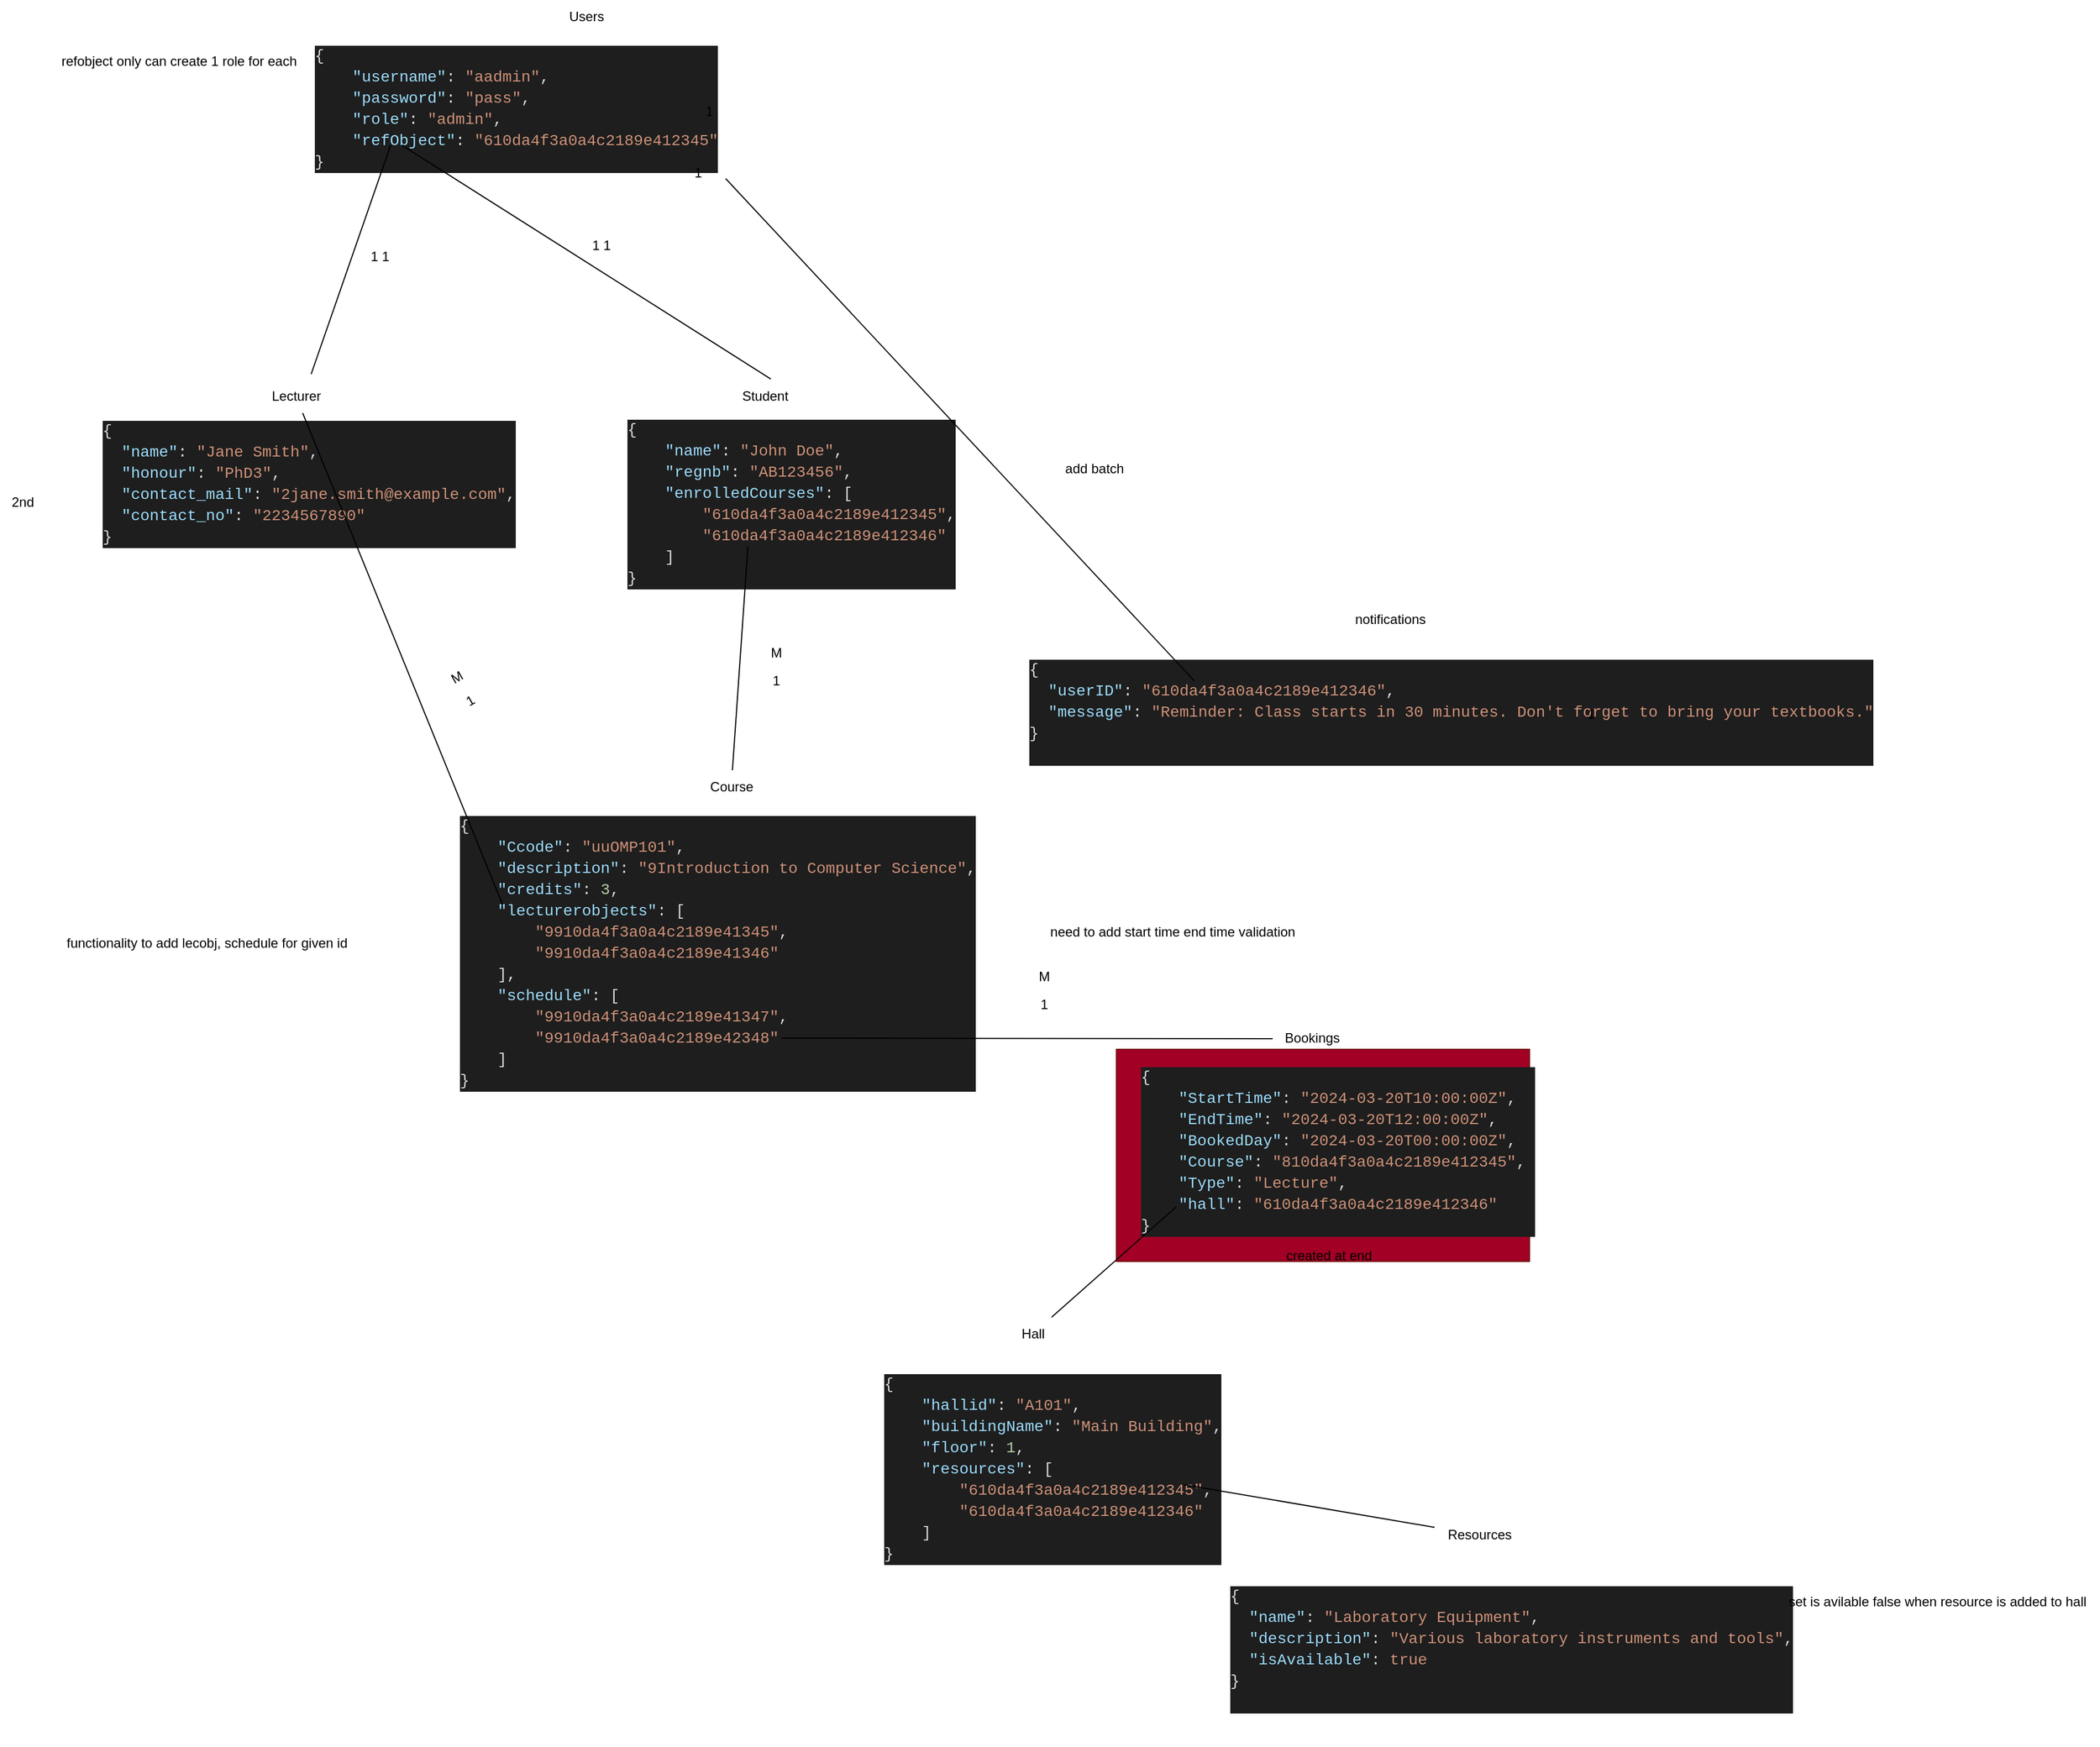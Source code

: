 <mxfile>
    <diagram id="QRX_XwvU44ALQT-0RQsE" name="Page-1">
        <mxGraphModel dx="1786" dy="963" grid="1" gridSize="10" guides="1" tooltips="1" connect="1" arrows="1" fold="1" page="0" pageScale="1" pageWidth="850" pageHeight="1100" math="0" shadow="0">
            <root>
                <mxCell id="0"/>
                <mxCell id="1" parent="0"/>
                <mxCell id="67" value="" style="rounded=0;whiteSpace=wrap;html=1;fillColor=#a20025;fontColor=#ffffff;strokeColor=#6F0000;" parent="1" vertex="1">
                    <mxGeometry x="230" y="790" width="370" height="190" as="geometry"/>
                </mxCell>
                <mxCell id="4" value="" style="group" parent="1" vertex="1" connectable="0">
                    <mxGeometry x="-680" y="190" width="370" height="170" as="geometry"/>
                </mxCell>
                <mxCell id="2" value="&lt;div style=&quot;color: rgb(212, 212, 212); background-color: rgb(30, 30, 30); font-family: Consolas, &amp;quot;Courier New&amp;quot;, monospace; font-weight: normal; font-size: 14px; line-height: 19px;&quot;&gt;&lt;div&gt;&lt;span style=&quot;color: #dcdcdc;&quot;&gt;{&lt;/span&gt;&lt;/div&gt;&lt;div&gt;&lt;span style=&quot;color: #d4d4d4;&quot;&gt;&amp;nbsp;&amp;nbsp;&lt;/span&gt;&lt;span style=&quot;color: #9cdcfe;&quot;&gt;&quot;name&quot;&lt;/span&gt;&lt;span style=&quot;color: #dcdcdc;&quot;&gt;:&lt;/span&gt;&lt;span style=&quot;color: #d4d4d4;&quot;&gt;&amp;nbsp;&lt;/span&gt;&lt;span style=&quot;color: #ce9178;&quot;&gt;&quot;Jane&amp;nbsp;Smith&quot;&lt;/span&gt;&lt;span style=&quot;color: #dcdcdc;&quot;&gt;,&lt;/span&gt;&lt;/div&gt;&lt;div&gt;&lt;span style=&quot;color: #d4d4d4;&quot;&gt;&amp;nbsp;&amp;nbsp;&lt;/span&gt;&lt;span style=&quot;color: #9cdcfe;&quot;&gt;&quot;honour&quot;&lt;/span&gt;&lt;span style=&quot;color: #dcdcdc;&quot;&gt;:&lt;/span&gt;&lt;span style=&quot;color: #d4d4d4;&quot;&gt;&amp;nbsp;&lt;/span&gt;&lt;span style=&quot;color: #ce9178;&quot;&gt;&quot;PhD3&quot;&lt;/span&gt;&lt;span style=&quot;color: #dcdcdc;&quot;&gt;,&lt;/span&gt;&lt;/div&gt;&lt;div&gt;&lt;span style=&quot;color: #d4d4d4;&quot;&gt;&amp;nbsp;&amp;nbsp;&lt;/span&gt;&lt;span style=&quot;color: #9cdcfe;&quot;&gt;&quot;contact_mail&quot;&lt;/span&gt;&lt;span style=&quot;color: #dcdcdc;&quot;&gt;:&lt;/span&gt;&lt;span style=&quot;color: #d4d4d4;&quot;&gt;&amp;nbsp;&lt;/span&gt;&lt;span style=&quot;color: #ce9178;&quot;&gt;&quot;2jane.smith@example.com&quot;&lt;/span&gt;&lt;span style=&quot;color: #dcdcdc;&quot;&gt;,&lt;/span&gt;&lt;/div&gt;&lt;div&gt;&lt;span style=&quot;color: #d4d4d4;&quot;&gt;&amp;nbsp;&amp;nbsp;&lt;/span&gt;&lt;span style=&quot;color: #9cdcfe;&quot;&gt;&quot;contact_no&quot;&lt;/span&gt;&lt;span style=&quot;color: #dcdcdc;&quot;&gt;:&lt;/span&gt;&lt;span style=&quot;color: #d4d4d4;&quot;&gt;&amp;nbsp;&lt;/span&gt;&lt;span style=&quot;color: #ce9178;&quot;&gt;&quot;2234567890&quot;&lt;/span&gt;&lt;/div&gt;&lt;div&gt;&lt;span style=&quot;color: #dcdcdc;&quot;&gt;}&lt;/span&gt;&lt;/div&gt;&lt;/div&gt;" style="text;whiteSpace=wrap;html=1;" parent="4" vertex="1">
                    <mxGeometry y="30" width="370" height="140" as="geometry"/>
                </mxCell>
                <mxCell id="3" value="Lecturer" style="text;html=1;align=center;verticalAlign=middle;resizable=0;points=[];autosize=1;strokeColor=none;fillColor=none;" parent="4" vertex="1">
                    <mxGeometry x="140" width="70" height="30" as="geometry"/>
                </mxCell>
                <mxCell id="5" value="" style="group" parent="1" vertex="1" connectable="0">
                    <mxGeometry x="-260" y="190" width="380" height="170" as="geometry"/>
                </mxCell>
                <mxCell id="6" value="&#10;&lt;div style=&quot;color: rgb(212, 212, 212); background-color: rgb(30, 30, 30); font-family: Consolas, &amp;quot;Courier New&amp;quot;, monospace; font-weight: normal; font-size: 14px; line-height: 19px;&quot;&gt;&lt;div&gt;&lt;span style=&quot;color: #dcdcdc;&quot;&gt;{&lt;/span&gt;&lt;/div&gt;&lt;div&gt;&lt;span style=&quot;color: #d4d4d4;&quot;&gt;&amp;nbsp;&amp;nbsp;&amp;nbsp;&amp;nbsp;&lt;/span&gt;&lt;span style=&quot;color: #9cdcfe;&quot;&gt;&quot;name&quot;&lt;/span&gt;&lt;span style=&quot;color: #dcdcdc;&quot;&gt;:&lt;/span&gt;&lt;span style=&quot;color: #d4d4d4;&quot;&gt;&amp;nbsp;&lt;/span&gt;&lt;span style=&quot;color: #ce9178;&quot;&gt;&quot;John&amp;nbsp;Doe&quot;&lt;/span&gt;&lt;span style=&quot;color: #dcdcdc;&quot;&gt;,&lt;/span&gt;&lt;/div&gt;&lt;div&gt;&lt;span style=&quot;color: #d4d4d4;&quot;&gt;&amp;nbsp;&amp;nbsp;&amp;nbsp;&amp;nbsp;&lt;/span&gt;&lt;span style=&quot;color: #9cdcfe;&quot;&gt;&quot;regnb&quot;&lt;/span&gt;&lt;span style=&quot;color: #dcdcdc;&quot;&gt;:&lt;/span&gt;&lt;span style=&quot;color: #d4d4d4;&quot;&gt;&amp;nbsp;&lt;/span&gt;&lt;span style=&quot;color: #ce9178;&quot;&gt;&quot;AB123456&quot;&lt;/span&gt;&lt;span style=&quot;color: #dcdcdc;&quot;&gt;,&lt;/span&gt;&lt;/div&gt;&lt;div&gt;&lt;span style=&quot;color: #d4d4d4;&quot;&gt;&amp;nbsp;&amp;nbsp;&amp;nbsp;&amp;nbsp;&lt;/span&gt;&lt;span style=&quot;color: #9cdcfe;&quot;&gt;&quot;enrolledCourses&quot;&lt;/span&gt;&lt;span style=&quot;color: #dcdcdc;&quot;&gt;:&lt;/span&gt;&lt;span style=&quot;color: #d4d4d4;&quot;&gt;&amp;nbsp;&lt;/span&gt;&lt;span style=&quot;color: #dcdcdc;&quot;&gt;[&lt;/span&gt;&lt;/div&gt;&lt;div&gt;&lt;span style=&quot;color: #d4d4d4;&quot;&gt;&amp;nbsp;&amp;nbsp;&amp;nbsp;&amp;nbsp;&amp;nbsp;&amp;nbsp;&amp;nbsp;&amp;nbsp;&lt;/span&gt;&lt;span style=&quot;color: #ce9178;&quot;&gt;&quot;610da4f3a0a4c2189e412345&quot;&lt;/span&gt;&lt;span style=&quot;color: #dcdcdc;&quot;&gt;,&lt;/span&gt;&lt;/div&gt;&lt;div&gt;&lt;span style=&quot;color: #d4d4d4;&quot;&gt;&amp;nbsp;&amp;nbsp;&amp;nbsp;&amp;nbsp;&amp;nbsp;&amp;nbsp;&amp;nbsp;&amp;nbsp;&lt;/span&gt;&lt;span style=&quot;color: #ce9178;&quot;&gt;&quot;610da4f3a0a4c2189e412346&quot;&lt;/span&gt;&lt;/div&gt;&lt;div&gt;&lt;span style=&quot;color: #d4d4d4;&quot;&gt;&amp;nbsp;&amp;nbsp;&amp;nbsp;&amp;nbsp;&lt;/span&gt;&lt;span style=&quot;color: #dcdcdc;&quot;&gt;]&lt;/span&gt;&lt;/div&gt;&lt;div&gt;&lt;span style=&quot;color: #dcdcdc;&quot;&gt;}&lt;/span&gt;&lt;/div&gt;&lt;/div&gt;&#10;&#10;" style="text;whiteSpace=wrap;html=1;" parent="5" vertex="1">
                    <mxGeometry x="50" y="15" width="370" height="140" as="geometry"/>
                </mxCell>
                <mxCell id="7" value="Student" style="text;html=1;align=center;verticalAlign=middle;resizable=0;points=[];autosize=1;strokeColor=none;fillColor=none;" parent="5" vertex="1">
                    <mxGeometry x="145" width="60" height="30" as="geometry"/>
                </mxCell>
                <mxCell id="8" value="" style="group" parent="1" vertex="1" connectable="0">
                    <mxGeometry x="230" y="765" width="390" height="225" as="geometry"/>
                </mxCell>
                <mxCell id="9" value="&#10;&lt;div style=&quot;color: rgb(212, 212, 212); background-color: rgb(30, 30, 30); font-family: Consolas, &amp;quot;Courier New&amp;quot;, monospace; font-weight: normal; font-size: 14px; line-height: 19px;&quot;&gt;&lt;div&gt;&lt;span style=&quot;color: #dcdcdc;&quot;&gt;{&lt;/span&gt;&lt;/div&gt;&lt;div&gt;&lt;span style=&quot;color: #d4d4d4;&quot;&gt;&amp;nbsp;&amp;nbsp;&amp;nbsp;&amp;nbsp;&lt;/span&gt;&lt;span style=&quot;color: #9cdcfe;&quot;&gt;&quot;StartTime&quot;&lt;/span&gt;&lt;span style=&quot;color: #dcdcdc;&quot;&gt;:&lt;/span&gt;&lt;span style=&quot;color: #d4d4d4;&quot;&gt;&amp;nbsp;&lt;/span&gt;&lt;span style=&quot;color: #ce9178;&quot;&gt;&quot;2024-03-20T10:00:00Z&quot;&lt;/span&gt;&lt;span style=&quot;color: #dcdcdc;&quot;&gt;,&lt;/span&gt;&lt;/div&gt;&lt;div&gt;&lt;span style=&quot;color: #d4d4d4;&quot;&gt;&amp;nbsp;&amp;nbsp;&amp;nbsp;&amp;nbsp;&lt;/span&gt;&lt;span style=&quot;color: #9cdcfe;&quot;&gt;&quot;EndTime&quot;&lt;/span&gt;&lt;span style=&quot;color: #dcdcdc;&quot;&gt;:&lt;/span&gt;&lt;span style=&quot;color: #d4d4d4;&quot;&gt;&amp;nbsp;&lt;/span&gt;&lt;span style=&quot;color: #ce9178;&quot;&gt;&quot;2024-03-20T12:00:00Z&quot;&lt;/span&gt;&lt;span style=&quot;color: #dcdcdc;&quot;&gt;,&lt;/span&gt;&lt;/div&gt;&lt;div&gt;&lt;span style=&quot;color: #d4d4d4;&quot;&gt;&amp;nbsp;&amp;nbsp;&amp;nbsp;&amp;nbsp;&lt;/span&gt;&lt;span style=&quot;color: #9cdcfe;&quot;&gt;&quot;BookedDay&quot;&lt;/span&gt;&lt;span style=&quot;color: #dcdcdc;&quot;&gt;:&lt;/span&gt;&lt;span style=&quot;color: #d4d4d4;&quot;&gt;&amp;nbsp;&lt;/span&gt;&lt;span style=&quot;color: #ce9178;&quot;&gt;&quot;2024-03-20T00:00:00Z&quot;&lt;/span&gt;&lt;span style=&quot;color: #dcdcdc;&quot;&gt;,&lt;/span&gt;&lt;/div&gt;&lt;div&gt;&lt;span style=&quot;color: #d4d4d4;&quot;&gt;&amp;nbsp;&amp;nbsp;&amp;nbsp;&amp;nbsp;&lt;/span&gt;&lt;span style=&quot;color: #9cdcfe;&quot;&gt;&quot;Course&quot;&lt;/span&gt;&lt;span style=&quot;color: #dcdcdc;&quot;&gt;:&lt;/span&gt;&lt;span style=&quot;color: #d4d4d4;&quot;&gt;&amp;nbsp;&lt;/span&gt;&lt;span style=&quot;color: #ce9178;&quot;&gt;&quot;810da4f3a0a4c2189e412345&quot;&lt;/span&gt;&lt;span style=&quot;color: #dcdcdc;&quot;&gt;,&lt;/span&gt;&lt;span style=&quot;color: #d4d4d4;&quot;&gt;&amp;nbsp;&lt;/span&gt;&lt;/div&gt;&lt;div&gt;&lt;span style=&quot;color: #d4d4d4;&quot;&gt;&amp;nbsp;&amp;nbsp;&amp;nbsp;&amp;nbsp;&lt;/span&gt;&lt;span style=&quot;color: #9cdcfe;&quot;&gt;&quot;Type&quot;&lt;/span&gt;&lt;span style=&quot;color: #dcdcdc;&quot;&gt;:&lt;/span&gt;&lt;span style=&quot;color: #d4d4d4;&quot;&gt;&amp;nbsp;&lt;/span&gt;&lt;span style=&quot;color: #ce9178;&quot;&gt;&quot;Lecture&quot;&lt;/span&gt;&lt;span style=&quot;color: #dcdcdc;&quot;&gt;,&lt;/span&gt;&lt;/div&gt;&lt;div&gt;&lt;span style=&quot;color: #d4d4d4;&quot;&gt;&amp;nbsp;&amp;nbsp;&amp;nbsp;&amp;nbsp;&lt;/span&gt;&lt;span style=&quot;color: #9cdcfe;&quot;&gt;&quot;hall&quot;&lt;/span&gt;&lt;span style=&quot;color: #dcdcdc;&quot;&gt;:&lt;/span&gt;&lt;span style=&quot;color: #d4d4d4;&quot;&gt;&amp;nbsp;&lt;/span&gt;&lt;span style=&quot;color: #ce9178;&quot;&gt;&quot;610da4f3a0a4c2189e412346&quot;&lt;/span&gt;&lt;span style=&quot;color: #d4d4d4;&quot;&gt;&amp;nbsp;&lt;/span&gt;&lt;/div&gt;&lt;div&gt;&lt;span style=&quot;color: #dcdcdc;&quot;&gt;}&lt;/span&gt;&lt;/div&gt;&lt;/div&gt;&#10;&#10;" style="text;whiteSpace=wrap;html=1;" parent="8" vertex="1">
                    <mxGeometry x="20" y="20" width="370" height="140" as="geometry"/>
                </mxCell>
                <mxCell id="10" value="Bookings" style="text;html=1;align=center;verticalAlign=middle;resizable=0;points=[];autosize=1;strokeColor=none;fillColor=none;" parent="8" vertex="1">
                    <mxGeometry x="140" width="70" height="30" as="geometry"/>
                </mxCell>
                <mxCell id="66" value="created at end" style="text;html=1;align=center;verticalAlign=middle;resizable=0;points=[];autosize=1;strokeColor=none;fillColor=none;" parent="8" vertex="1">
                    <mxGeometry x="140" y="195" width="100" height="30" as="geometry"/>
                </mxCell>
                <mxCell id="17" value="" style="group" parent="1" vertex="1" connectable="0">
                    <mxGeometry x="-380" y="540" width="390" height="170" as="geometry"/>
                </mxCell>
                <mxCell id="18" value="&#10;&lt;div style=&quot;color: rgb(212, 212, 212); background-color: rgb(30, 30, 30); font-family: Consolas, &amp;quot;Courier New&amp;quot;, monospace; font-weight: normal; font-size: 14px; line-height: 19px;&quot;&gt;&lt;div&gt;&lt;span style=&quot;color: #dcdcdc;&quot;&gt;{&lt;/span&gt;&lt;/div&gt;&lt;div&gt;&lt;span style=&quot;color: #d4d4d4;&quot;&gt;&amp;nbsp;&amp;nbsp;&amp;nbsp;&amp;nbsp;&lt;/span&gt;&lt;span style=&quot;color: #9cdcfe;&quot;&gt;&quot;Ccode&quot;&lt;/span&gt;&lt;span style=&quot;color: #dcdcdc;&quot;&gt;:&lt;/span&gt;&lt;span style=&quot;color: #d4d4d4;&quot;&gt;&amp;nbsp;&lt;/span&gt;&lt;span style=&quot;color: #ce9178;&quot;&gt;&quot;uuOMP101&quot;&lt;/span&gt;&lt;span style=&quot;color: #dcdcdc;&quot;&gt;,&lt;/span&gt;&lt;/div&gt;&lt;div&gt;&lt;span style=&quot;color: #d4d4d4;&quot;&gt;&amp;nbsp;&amp;nbsp;&amp;nbsp;&amp;nbsp;&lt;/span&gt;&lt;span style=&quot;color: #9cdcfe;&quot;&gt;&quot;description&quot;&lt;/span&gt;&lt;span style=&quot;color: #dcdcdc;&quot;&gt;:&lt;/span&gt;&lt;span style=&quot;color: #d4d4d4;&quot;&gt;&amp;nbsp;&lt;/span&gt;&lt;span style=&quot;color: #ce9178;&quot;&gt;&quot;9Introduction&amp;nbsp;to&amp;nbsp;Computer&amp;nbsp;Science&quot;&lt;/span&gt;&lt;span style=&quot;color: #dcdcdc;&quot;&gt;,&lt;/span&gt;&lt;/div&gt;&lt;div&gt;&lt;span style=&quot;color: #d4d4d4;&quot;&gt;&amp;nbsp;&amp;nbsp;&amp;nbsp;&amp;nbsp;&lt;/span&gt;&lt;span style=&quot;color: #9cdcfe;&quot;&gt;&quot;credits&quot;&lt;/span&gt;&lt;span style=&quot;color: #dcdcdc;&quot;&gt;:&lt;/span&gt;&lt;span style=&quot;color: #d4d4d4;&quot;&gt;&amp;nbsp;&lt;/span&gt;&lt;span style=&quot;color: #b5cea8;&quot;&gt;3&lt;/span&gt;&lt;span style=&quot;color: #dcdcdc;&quot;&gt;,&lt;/span&gt;&lt;/div&gt;&lt;div&gt;&lt;span style=&quot;color: #d4d4d4;&quot;&gt;&amp;nbsp;&amp;nbsp;&amp;nbsp;&amp;nbsp;&lt;/span&gt;&lt;span style=&quot;color: #9cdcfe;&quot;&gt;&quot;lecturerobjects&quot;&lt;/span&gt;&lt;span style=&quot;color: #dcdcdc;&quot;&gt;:&lt;/span&gt;&lt;span style=&quot;color: #d4d4d4;&quot;&gt;&amp;nbsp;&lt;/span&gt;&lt;span style=&quot;color: #dcdcdc;&quot;&gt;[&lt;/span&gt;&lt;/div&gt;&lt;div&gt;&lt;span style=&quot;color: #d4d4d4;&quot;&gt;&amp;nbsp;&amp;nbsp;&amp;nbsp;&amp;nbsp;&amp;nbsp;&amp;nbsp;&amp;nbsp;&amp;nbsp;&lt;/span&gt;&lt;span style=&quot;color: #ce9178;&quot;&gt;&quot;9910da4f3a0a4c2189e41345&quot;&lt;/span&gt;&lt;span style=&quot;color: #dcdcdc;&quot;&gt;,&lt;/span&gt;&lt;/div&gt;&lt;div&gt;&lt;span style=&quot;color: #d4d4d4;&quot;&gt;&amp;nbsp;&amp;nbsp;&amp;nbsp;&amp;nbsp;&amp;nbsp;&amp;nbsp;&amp;nbsp;&amp;nbsp;&lt;/span&gt;&lt;span style=&quot;color: #ce9178;&quot;&gt;&quot;9910da4f3a0a4c2189e41346&quot;&lt;/span&gt;&lt;/div&gt;&lt;div&gt;&lt;span style=&quot;color: #d4d4d4;&quot;&gt;&amp;nbsp;&amp;nbsp;&amp;nbsp;&amp;nbsp;&lt;/span&gt;&lt;span style=&quot;color: #dcdcdc;&quot;&gt;],&lt;/span&gt;&lt;/div&gt;&lt;div&gt;&lt;span style=&quot;color: #d4d4d4;&quot;&gt;&amp;nbsp;&amp;nbsp;&amp;nbsp;&amp;nbsp;&lt;/span&gt;&lt;span style=&quot;color: #9cdcfe;&quot;&gt;&quot;schedule&quot;&lt;/span&gt;&lt;span style=&quot;color: #dcdcdc;&quot;&gt;:&lt;/span&gt;&lt;span style=&quot;color: #d4d4d4;&quot;&gt;&amp;nbsp;&lt;/span&gt;&lt;span style=&quot;color: #dcdcdc;&quot;&gt;[&lt;/span&gt;&lt;/div&gt;&lt;div&gt;&lt;span style=&quot;color: #d4d4d4;&quot;&gt;&amp;nbsp;&amp;nbsp;&amp;nbsp;&amp;nbsp;&amp;nbsp;&amp;nbsp;&amp;nbsp;&amp;nbsp;&lt;/span&gt;&lt;span style=&quot;color: #ce9178;&quot;&gt;&quot;9910da4f3a0a4c2189e41347&quot;&lt;/span&gt;&lt;span style=&quot;color: #dcdcdc;&quot;&gt;,&lt;/span&gt;&lt;/div&gt;&lt;div&gt;&lt;span style=&quot;color: #d4d4d4;&quot;&gt;&amp;nbsp;&amp;nbsp;&amp;nbsp;&amp;nbsp;&amp;nbsp;&amp;nbsp;&amp;nbsp;&amp;nbsp;&lt;/span&gt;&lt;span style=&quot;color: #ce9178;&quot;&gt;&quot;9910da4f3a0a4c2189e42348&quot;&lt;/span&gt;&lt;/div&gt;&lt;div&gt;&lt;span style=&quot;color: #d4d4d4;&quot;&gt;&amp;nbsp;&amp;nbsp;&amp;nbsp;&amp;nbsp;&lt;/span&gt;&lt;span style=&quot;color: #dcdcdc;&quot;&gt;]&lt;/span&gt;&lt;/div&gt;&lt;div&gt;&lt;span style=&quot;color: #dcdcdc;&quot;&gt;}&lt;/span&gt;&lt;/div&gt;&lt;/div&gt;&#10;&#10;" style="text;whiteSpace=wrap;html=1;" parent="17" vertex="1">
                    <mxGeometry x="20" y="20" width="370" height="140" as="geometry"/>
                </mxCell>
                <mxCell id="19" value="Course" style="text;html=1;align=center;verticalAlign=middle;resizable=0;points=[];autosize=1;strokeColor=none;fillColor=none;" parent="17" vertex="1">
                    <mxGeometry x="235" width="60" height="30" as="geometry"/>
                </mxCell>
                <mxCell id="22" value="" style="group" parent="1" vertex="1" connectable="0">
                    <mxGeometry x="-510" y="-150" width="390" height="170" as="geometry"/>
                </mxCell>
                <mxCell id="23" value="&#10;&lt;div style=&quot;color: rgb(212, 212, 212); background-color: rgb(30, 30, 30); font-family: Consolas, &amp;quot;Courier New&amp;quot;, monospace; font-weight: normal; font-size: 14px; line-height: 19px;&quot;&gt;&lt;div&gt;&lt;span style=&quot;color: #dcdcdc;&quot;&gt;{&lt;/span&gt;&lt;/div&gt;&lt;div&gt;&lt;span style=&quot;color: #d4d4d4;&quot;&gt;&amp;nbsp;&amp;nbsp;&amp;nbsp;&amp;nbsp;&lt;/span&gt;&lt;span style=&quot;color: #9cdcfe;&quot;&gt;&quot;username&quot;&lt;/span&gt;&lt;span style=&quot;color: #dcdcdc;&quot;&gt;:&lt;/span&gt;&lt;span style=&quot;color: #d4d4d4;&quot;&gt;&amp;nbsp;&lt;/span&gt;&lt;span style=&quot;color: #ce9178;&quot;&gt;&quot;aadmin&quot;&lt;/span&gt;&lt;span style=&quot;color: #dcdcdc;&quot;&gt;,&lt;/span&gt;&lt;/div&gt;&lt;div&gt;&lt;span style=&quot;color: #d4d4d4;&quot;&gt;&amp;nbsp;&amp;nbsp;&amp;nbsp;&amp;nbsp;&lt;/span&gt;&lt;span style=&quot;color: #9cdcfe;&quot;&gt;&quot;password&quot;&lt;/span&gt;&lt;span style=&quot;color: #dcdcdc;&quot;&gt;:&lt;/span&gt;&lt;span style=&quot;color: #d4d4d4;&quot;&gt;&amp;nbsp;&lt;/span&gt;&lt;span style=&quot;color: #ce9178;&quot;&gt;&quot;pass&quot;&lt;/span&gt;&lt;span style=&quot;color: #dcdcdc;&quot;&gt;,&lt;/span&gt;&lt;/div&gt;&lt;div&gt;&lt;span style=&quot;color: #d4d4d4;&quot;&gt;&amp;nbsp;&amp;nbsp;&amp;nbsp;&amp;nbsp;&lt;/span&gt;&lt;span style=&quot;color: #9cdcfe;&quot;&gt;&quot;role&quot;&lt;/span&gt;&lt;span style=&quot;color: #dcdcdc;&quot;&gt;:&lt;/span&gt;&lt;span style=&quot;color: #d4d4d4;&quot;&gt;&amp;nbsp;&lt;/span&gt;&lt;span style=&quot;color: #ce9178;&quot;&gt;&quot;admin&quot;&lt;/span&gt;&lt;span style=&quot;color: #dcdcdc;&quot;&gt;,&lt;/span&gt;&lt;/div&gt;&lt;div&gt;&lt;span style=&quot;color: #d4d4d4;&quot;&gt;&amp;nbsp;&amp;nbsp;&amp;nbsp;&amp;nbsp;&lt;/span&gt;&lt;span style=&quot;color: #9cdcfe;&quot;&gt;&quot;refObject&quot;&lt;/span&gt;&lt;span style=&quot;color: #dcdcdc;&quot;&gt;:&lt;/span&gt;&lt;span style=&quot;color: #d4d4d4;&quot;&gt;&amp;nbsp;&lt;/span&gt;&lt;span style=&quot;color: #ce9178;&quot;&gt;&quot;610da4f3a0a4c2189e412345&quot;&lt;/span&gt;&lt;/div&gt;&lt;div&gt;&lt;span style=&quot;color: #dcdcdc;&quot;&gt;}&lt;/span&gt;&lt;/div&gt;&lt;/div&gt;&#10;&#10;" style="text;whiteSpace=wrap;html=1;" parent="22" vertex="1">
                    <mxGeometry x="20" y="20" width="370" height="140" as="geometry"/>
                </mxCell>
                <mxCell id="24" value="Users" style="text;html=1;align=center;verticalAlign=middle;resizable=0;points=[];autosize=1;strokeColor=none;fillColor=none;" parent="22" vertex="1">
                    <mxGeometry x="240" width="50" height="30" as="geometry"/>
                </mxCell>
                <mxCell id="25" value="1" style="text;html=1;align=center;verticalAlign=middle;resizable=0;points=[];autosize=1;strokeColor=none;fillColor=none;" parent="22" vertex="1">
                    <mxGeometry x="360" y="85" width="30" height="30" as="geometry"/>
                </mxCell>
                <mxCell id="26" value="1" style="text;html=1;align=center;verticalAlign=middle;resizable=0;points=[];autosize=1;strokeColor=none;fillColor=none;" parent="22" vertex="1">
                    <mxGeometry x="350" y="140" width="30" height="30" as="geometry"/>
                </mxCell>
                <mxCell id="27" value="" style="group" parent="1" vertex="1" connectable="0">
                    <mxGeometry x="280" y="390" width="390" height="170" as="geometry"/>
                </mxCell>
                <mxCell id="28" value="&#10;&lt;div style=&quot;color: rgb(212, 212, 212); background-color: rgb(30, 30, 30); font-family: Consolas, &amp;quot;Courier New&amp;quot;, monospace; font-weight: normal; font-size: 14px; line-height: 19px;&quot;&gt;&lt;div&gt;&lt;span style=&quot;color: #dcdcdc;&quot;&gt;{&lt;/span&gt;&lt;/div&gt;&lt;div&gt;&lt;span style=&quot;color: #d4d4d4;&quot;&gt;&amp;nbsp;&amp;nbsp;&lt;/span&gt;&lt;span style=&quot;color: #9cdcfe;&quot;&gt;&quot;userID&quot;&lt;/span&gt;&lt;span style=&quot;color: #dcdcdc;&quot;&gt;:&lt;/span&gt;&lt;span style=&quot;color: #d4d4d4;&quot;&gt;&amp;nbsp;&lt;/span&gt;&lt;span style=&quot;color: #ce9178;&quot;&gt;&quot;610da4f3a0a4c2189e412346&quot;&lt;/span&gt;&lt;span style=&quot;color: #dcdcdc;&quot;&gt;,&lt;/span&gt;&lt;span style=&quot;color: #d4d4d4;&quot;&gt;&amp;nbsp;&lt;/span&gt;&lt;/div&gt;&lt;div&gt;&lt;span style=&quot;color: #d4d4d4;&quot;&gt;&amp;nbsp;&amp;nbsp;&lt;/span&gt;&lt;span style=&quot;color: #9cdcfe;&quot;&gt;&quot;message&quot;&lt;/span&gt;&lt;span style=&quot;color: #dcdcdc;&quot;&gt;:&lt;/span&gt;&lt;span style=&quot;color: #d4d4d4;&quot;&gt;&amp;nbsp;&lt;/span&gt;&lt;span style=&quot;color: #ce9178;&quot;&gt;&quot;Reminder:&amp;nbsp;Class&amp;nbsp;starts&amp;nbsp;in&amp;nbsp;30&amp;nbsp;minutes.&amp;nbsp;Don't&amp;nbsp;forget&amp;nbsp;to&amp;nbsp;bring&amp;nbsp;your&amp;nbsp;textbooks.&quot;&lt;/span&gt;&lt;/div&gt;&lt;div&gt;&lt;span style=&quot;color: #dcdcdc;&quot;&gt;}&lt;/span&gt;&lt;/div&gt;&lt;br&gt;&lt;/div&gt;&#10;&#10;" style="text;whiteSpace=wrap;html=1;" parent="27" vertex="1">
                    <mxGeometry x="-130" y="30" width="370" height="140" as="geometry"/>
                </mxCell>
                <mxCell id="29" value="notifications" style="text;html=1;align=center;verticalAlign=middle;resizable=0;points=[];autosize=1;strokeColor=none;fillColor=none;" parent="27" vertex="1">
                    <mxGeometry x="150" width="90" height="30" as="geometry"/>
                </mxCell>
                <mxCell id="30" value="1" style="text;html=1;align=center;verticalAlign=middle;resizable=0;points=[];autosize=1;strokeColor=none;fillColor=none;" parent="27" vertex="1">
                    <mxGeometry x="360" y="85" width="30" height="30" as="geometry"/>
                </mxCell>
                <mxCell id="32" value="" style="group" parent="1" vertex="1" connectable="0">
                    <mxGeometry x="-40" y="1030" width="390" height="170" as="geometry"/>
                </mxCell>
                <mxCell id="33" value="&#10;&lt;div style=&quot;color: rgb(212, 212, 212); background-color: rgb(30, 30, 30); font-family: Consolas, &amp;quot;Courier New&amp;quot;, monospace; font-weight: normal; font-size: 14px; line-height: 19px;&quot;&gt;&lt;div&gt;&lt;span style=&quot;color: #dcdcdc;&quot;&gt;{&lt;/span&gt;&lt;/div&gt;&lt;div&gt;&lt;span style=&quot;color: #d4d4d4;&quot;&gt;&amp;nbsp;&amp;nbsp;&amp;nbsp;&amp;nbsp;&lt;/span&gt;&lt;span style=&quot;color: #9cdcfe;&quot;&gt;&quot;hallid&quot;&lt;/span&gt;&lt;span style=&quot;color: #dcdcdc;&quot;&gt;:&lt;/span&gt;&lt;span style=&quot;color: #d4d4d4;&quot;&gt;&amp;nbsp;&lt;/span&gt;&lt;span style=&quot;color: #ce9178;&quot;&gt;&quot;A101&quot;&lt;/span&gt;&lt;span style=&quot;color: #dcdcdc;&quot;&gt;,&lt;/span&gt;&lt;/div&gt;&lt;div&gt;&lt;span style=&quot;color: #d4d4d4;&quot;&gt;&amp;nbsp;&amp;nbsp;&amp;nbsp;&amp;nbsp;&lt;/span&gt;&lt;span style=&quot;color: #9cdcfe;&quot;&gt;&quot;buildingName&quot;&lt;/span&gt;&lt;span style=&quot;color: #dcdcdc;&quot;&gt;:&lt;/span&gt;&lt;span style=&quot;color: #d4d4d4;&quot;&gt;&amp;nbsp;&lt;/span&gt;&lt;span style=&quot;color: #ce9178;&quot;&gt;&quot;Main&amp;nbsp;Building&quot;&lt;/span&gt;&lt;span style=&quot;color: #dcdcdc;&quot;&gt;,&lt;/span&gt;&lt;/div&gt;&lt;div&gt;&lt;span style=&quot;color: #d4d4d4;&quot;&gt;&amp;nbsp;&amp;nbsp;&amp;nbsp;&amp;nbsp;&lt;/span&gt;&lt;span style=&quot;color: #9cdcfe;&quot;&gt;&quot;floor&quot;&lt;/span&gt;&lt;span style=&quot;color: #dcdcdc;&quot;&gt;:&lt;/span&gt;&lt;span style=&quot;color: #d4d4d4;&quot;&gt;&amp;nbsp;&lt;/span&gt;&lt;span style=&quot;color: #b5cea8;&quot;&gt;1&lt;/span&gt;&lt;span style=&quot;color: #dcdcdc;&quot;&gt;,&lt;/span&gt;&lt;/div&gt;&lt;div&gt;&lt;span style=&quot;color: #d4d4d4;&quot;&gt;&amp;nbsp;&amp;nbsp;&amp;nbsp;&amp;nbsp;&lt;/span&gt;&lt;span style=&quot;color: #9cdcfe;&quot;&gt;&quot;resources&quot;&lt;/span&gt;&lt;span style=&quot;color: #dcdcdc;&quot;&gt;:&lt;/span&gt;&lt;span style=&quot;color: #d4d4d4;&quot;&gt;&amp;nbsp;&lt;/span&gt;&lt;span style=&quot;color: #dcdcdc;&quot;&gt;[&lt;/span&gt;&lt;/div&gt;&lt;div&gt;&lt;span style=&quot;color: #d4d4d4;&quot;&gt;&amp;nbsp;&amp;nbsp;&amp;nbsp;&amp;nbsp;&amp;nbsp;&amp;nbsp;&amp;nbsp;&amp;nbsp;&lt;/span&gt;&lt;span style=&quot;color: #ce9178;&quot;&gt;&quot;610da4f3a0a4c2189e412345&quot;&lt;/span&gt;&lt;span style=&quot;color: #dcdcdc;&quot;&gt;,&lt;/span&gt;&lt;/div&gt;&lt;div&gt;&lt;span style=&quot;color: #d4d4d4;&quot;&gt;&amp;nbsp;&amp;nbsp;&amp;nbsp;&amp;nbsp;&amp;nbsp;&amp;nbsp;&amp;nbsp;&amp;nbsp;&lt;/span&gt;&lt;span style=&quot;color: #ce9178;&quot;&gt;&quot;610da4f3a0a4c2189e412346&quot;&lt;/span&gt;&lt;/div&gt;&lt;div&gt;&lt;span style=&quot;color: #d4d4d4;&quot;&gt;&amp;nbsp;&amp;nbsp;&amp;nbsp;&amp;nbsp;&lt;/span&gt;&lt;span style=&quot;color: #dcdcdc;&quot;&gt;]&lt;/span&gt;&lt;/div&gt;&lt;div&gt;&lt;span style=&quot;color: #dcdcdc;&quot;&gt;}&lt;/span&gt;&lt;/div&gt;&lt;/div&gt;&#10;&#10;" style="text;whiteSpace=wrap;html=1;" parent="32" vertex="1">
                    <mxGeometry x="60" y="30" width="370" height="140" as="geometry"/>
                </mxCell>
                <mxCell id="34" value="Hall" style="text;html=1;align=center;verticalAlign=middle;resizable=0;points=[];autosize=1;strokeColor=none;fillColor=none;" parent="32" vertex="1">
                    <mxGeometry x="175" width="40" height="30" as="geometry"/>
                </mxCell>
                <mxCell id="37" value="" style="group" parent="1" vertex="1" connectable="0">
                    <mxGeometry x="360" y="1210" width="390" height="175" as="geometry"/>
                </mxCell>
                <mxCell id="38" value="&#10;&lt;div style=&quot;color: rgb(212, 212, 212); background-color: rgb(30, 30, 30); font-family: Consolas, &amp;quot;Courier New&amp;quot;, monospace; font-weight: normal; font-size: 14px; line-height: 19px;&quot;&gt;&lt;div&gt;&lt;span style=&quot;color: #dcdcdc;&quot;&gt;{&lt;/span&gt;&lt;/div&gt;&lt;div&gt;&lt;span style=&quot;color: #d4d4d4;&quot;&gt;&amp;nbsp;&amp;nbsp;&lt;/span&gt;&lt;span style=&quot;color: #9cdcfe;&quot;&gt;&quot;name&quot;&lt;/span&gt;&lt;span style=&quot;color: #dcdcdc;&quot;&gt;:&lt;/span&gt;&lt;span style=&quot;color: #d4d4d4;&quot;&gt;&amp;nbsp;&lt;/span&gt;&lt;span style=&quot;color: #ce9178;&quot;&gt;&quot;Laboratory&amp;nbsp;Equipment&quot;&lt;/span&gt;&lt;span style=&quot;color: #dcdcdc;&quot;&gt;,&lt;/span&gt;&lt;/div&gt;&lt;div&gt;&lt;span style=&quot;color: #d4d4d4;&quot;&gt;&amp;nbsp;&amp;nbsp;&lt;/span&gt;&lt;span style=&quot;color: #9cdcfe;&quot;&gt;&quot;description&quot;&lt;/span&gt;&lt;span style=&quot;color: #dcdcdc;&quot;&gt;:&lt;/span&gt;&lt;span style=&quot;color: #d4d4d4;&quot;&gt;&amp;nbsp;&lt;/span&gt;&lt;span style=&quot;color: #ce9178;&quot;&gt;&quot;Various&amp;nbsp;laboratory&amp;nbsp;instruments&amp;nbsp;and&amp;nbsp;tools&quot;&lt;/span&gt;&lt;span style=&quot;color: #dcdcdc;&quot;&gt;,&lt;/span&gt;&lt;/div&gt;&lt;div&gt;&lt;span style=&quot;color: #d4d4d4;&quot;&gt;&amp;nbsp;&amp;nbsp;&lt;/span&gt;&lt;span style=&quot;color: #9cdcfe;&quot;&gt;&quot;isAvailable&quot;&lt;/span&gt;&lt;span style=&quot;color: #dcdcdc;&quot;&gt;:&lt;/span&gt;&lt;span style=&quot;color: #d4d4d4;&quot;&gt;&amp;nbsp;&lt;/span&gt;&lt;span style=&quot;color: #ce9178;&quot;&gt;true&lt;/span&gt;&lt;/div&gt;&lt;div&gt;&lt;span style=&quot;color: #dcdcdc;&quot;&gt;}&lt;/span&gt;&lt;/div&gt;&lt;br&gt;&lt;/div&gt;&#10;&#10;" style="text;whiteSpace=wrap;html=1;" parent="37" vertex="1">
                    <mxGeometry x="-30" y="40" width="370" height="140" as="geometry"/>
                </mxCell>
                <mxCell id="39" value="Resources" style="text;html=1;align=center;verticalAlign=middle;resizable=0;points=[];autosize=1;strokeColor=none;fillColor=none;" parent="37" vertex="1">
                    <mxGeometry x="155" width="80" height="30" as="geometry"/>
                </mxCell>
                <mxCell id="42" value="" style="endArrow=none;html=1;entryX=0.189;entryY=0.786;entryDx=0;entryDy=0;entryPerimeter=0;exitX=0.696;exitY=-0.162;exitDx=0;exitDy=0;exitPerimeter=0;" parent="1" source="3" target="23" edge="1">
                    <mxGeometry width="50" height="50" relative="1" as="geometry">
                        <mxPoint x="-470" y="160" as="sourcePoint"/>
                        <mxPoint x="-420" y="110" as="targetPoint"/>
                    </mxGeometry>
                </mxCell>
                <mxCell id="43" value="" style="endArrow=none;html=1;entryX=0.216;entryY=0.786;entryDx=0;entryDy=0;entryPerimeter=0;exitX=0.591;exitY=-0.016;exitDx=0;exitDy=0;exitPerimeter=0;" parent="1" source="7" target="23" edge="1">
                    <mxGeometry width="50" height="50" relative="1" as="geometry">
                        <mxPoint x="-60" y="230" as="sourcePoint"/>
                        <mxPoint x="-410.07" y="-9.96" as="targetPoint"/>
                    </mxGeometry>
                </mxCell>
                <mxCell id="44" value="refobject only can create 1 role for each" style="text;html=1;align=center;verticalAlign=middle;resizable=0;points=[];autosize=1;strokeColor=none;fillColor=none;" parent="1" vertex="1">
                    <mxGeometry x="-725" y="-110" width="230" height="30" as="geometry"/>
                </mxCell>
                <mxCell id="45" value="" style="endArrow=none;html=1;entryX=0.297;entryY=0.964;entryDx=0;entryDy=0;entryPerimeter=0;" parent="1" source="19" target="6" edge="1">
                    <mxGeometry width="50" height="50" relative="1" as="geometry">
                        <mxPoint x="-130" y="530" as="sourcePoint"/>
                        <mxPoint x="-80" y="480" as="targetPoint"/>
                    </mxGeometry>
                </mxCell>
                <mxCell id="46" value="1 1" style="text;html=1;align=center;verticalAlign=middle;resizable=0;points=[];autosize=1;strokeColor=none;fillColor=none;" parent="1" vertex="1">
                    <mxGeometry x="-450" y="65" width="40" height="30" as="geometry"/>
                </mxCell>
                <mxCell id="47" value="1 1&amp;nbsp;" style="text;html=1;align=center;verticalAlign=middle;resizable=0;points=[];autosize=1;strokeColor=none;fillColor=none;" parent="1" vertex="1">
                    <mxGeometry x="-250" y="55" width="40" height="30" as="geometry"/>
                </mxCell>
                <mxCell id="51" value="" style="group" parent="1" vertex="1" connectable="0">
                    <mxGeometry x="-90" y="420" width="30" height="55" as="geometry"/>
                </mxCell>
                <mxCell id="49" value="M" style="text;html=1;align=center;verticalAlign=middle;resizable=0;points=[];autosize=1;strokeColor=none;fillColor=none;" parent="51" vertex="1">
                    <mxGeometry width="30" height="30" as="geometry"/>
                </mxCell>
                <mxCell id="50" value="1" style="text;html=1;align=center;verticalAlign=middle;resizable=0;points=[];autosize=1;strokeColor=none;fillColor=none;" parent="51" vertex="1">
                    <mxGeometry y="25" width="30" height="30" as="geometry"/>
                </mxCell>
                <mxCell id="52" value="" style="endArrow=none;html=1;exitX=0.108;exitY=0.714;exitDx=0;exitDy=0;exitPerimeter=0;" parent="1" source="18" target="3" edge="1">
                    <mxGeometry width="50" height="50" relative="1" as="geometry">
                        <mxPoint x="-250" y="540" as="sourcePoint"/>
                        <mxPoint x="-200" y="490" as="targetPoint"/>
                    </mxGeometry>
                </mxCell>
                <mxCell id="53" value="" style="group;rotation=-30;" parent="1" vertex="1" connectable="0">
                    <mxGeometry x="-370" y="440" width="30" height="55" as="geometry"/>
                </mxCell>
                <mxCell id="54" value="M" style="text;html=1;align=center;verticalAlign=middle;resizable=0;points=[];autosize=1;strokeColor=none;fillColor=none;rotation=-30;" parent="53" vertex="1">
                    <mxGeometry x="-6" y="2" width="30" height="30" as="geometry"/>
                </mxCell>
                <mxCell id="55" value="1" style="text;html=1;align=center;verticalAlign=middle;resizable=0;points=[];autosize=1;strokeColor=none;fillColor=none;rotation=-30;" parent="53" vertex="1">
                    <mxGeometry x="6" y="23" width="30" height="30" as="geometry"/>
                </mxCell>
                <mxCell id="56" value="" style="endArrow=none;html=1;exitX=0.784;exitY=1.571;exitDx=0;exitDy=0;exitPerimeter=0;entryX=-0.001;entryY=0.518;entryDx=0;entryDy=0;entryPerimeter=0;" parent="1" source="18" target="10" edge="1">
                    <mxGeometry width="50" height="50" relative="1" as="geometry">
                        <mxPoint x="80" y="830" as="sourcePoint"/>
                        <mxPoint x="130" y="780" as="targetPoint"/>
                    </mxGeometry>
                </mxCell>
                <mxCell id="57" value="" style="group;rotation=0;" parent="1" vertex="1" connectable="0">
                    <mxGeometry x="150" y="710" width="30" height="55" as="geometry"/>
                </mxCell>
                <mxCell id="58" value="M" style="text;html=1;align=center;verticalAlign=middle;resizable=0;points=[];autosize=1;strokeColor=none;fillColor=none;rotation=0;" parent="57" vertex="1">
                    <mxGeometry width="30" height="30" as="geometry"/>
                </mxCell>
                <mxCell id="59" value="1" style="text;html=1;align=center;verticalAlign=middle;resizable=0;points=[];autosize=1;strokeColor=none;fillColor=none;rotation=0;" parent="57" vertex="1">
                    <mxGeometry y="25" width="30" height="30" as="geometry"/>
                </mxCell>
                <mxCell id="60" value="" style="endArrow=none;html=1;exitX=0.73;exitY=0.857;exitDx=0;exitDy=0;exitPerimeter=0;" parent="1" source="33" target="39" edge="1">
                    <mxGeometry width="50" height="50" relative="1" as="geometry">
                        <mxPoint x="290" y="1040" as="sourcePoint"/>
                        <mxPoint x="340" y="990" as="targetPoint"/>
                    </mxGeometry>
                </mxCell>
                <mxCell id="61" value="" style="endArrow=none;html=1;entryX=0.091;entryY=1.043;entryDx=0;entryDy=0;entryPerimeter=0;" parent="1" source="34" target="9" edge="1">
                    <mxGeometry width="50" height="50" relative="1" as="geometry">
                        <mxPoint x="280" y="1050" as="sourcePoint"/>
                        <mxPoint x="585" y="1185.613" as="targetPoint"/>
                    </mxGeometry>
                </mxCell>
                <mxCell id="62" value="" style="endArrow=none;html=1;entryX=1;entryY=1;entryDx=0;entryDy=0;exitX=0.405;exitY=0.286;exitDx=0;exitDy=0;exitPerimeter=0;" parent="1" source="28" target="23" edge="1">
                    <mxGeometry width="50" height="50" relative="1" as="geometry">
                        <mxPoint x="-69.54" y="199.52" as="sourcePoint"/>
                        <mxPoint x="-400.08" y="-9.96" as="targetPoint"/>
                    </mxGeometry>
                </mxCell>
                <mxCell id="63" value="need to add start time end time validation" style="text;html=1;align=center;verticalAlign=middle;resizable=0;points=[];autosize=1;strokeColor=none;fillColor=none;" parent="1" vertex="1">
                    <mxGeometry x="160" y="670" width="240" height="30" as="geometry"/>
                </mxCell>
                <mxCell id="65" value="set is avilable false when resource is added to hall" style="text;html=1;align=center;verticalAlign=middle;resizable=0;points=[];autosize=1;strokeColor=none;fillColor=none;" parent="1" vertex="1">
                    <mxGeometry x="820" y="1270" width="290" height="30" as="geometry"/>
                </mxCell>
                <mxCell id="69" value="2nd" style="text;html=1;align=center;verticalAlign=middle;resizable=0;points=[];autosize=1;strokeColor=none;fillColor=none;" parent="1" vertex="1">
                    <mxGeometry x="-770" y="285" width="40" height="30" as="geometry"/>
                </mxCell>
                <mxCell id="70" value="functionality to add lecobj, schedule for given id" style="text;html=1;align=center;verticalAlign=middle;resizable=0;points=[];autosize=1;strokeColor=none;fillColor=none;" parent="1" vertex="1">
                    <mxGeometry x="-725" y="680" width="280" height="30" as="geometry"/>
                </mxCell>
                <mxCell id="71" value="add batch" style="text;html=1;align=center;verticalAlign=middle;resizable=0;points=[];autosize=1;strokeColor=none;fillColor=none;" parent="1" vertex="1">
                    <mxGeometry x="170" y="255" width="80" height="30" as="geometry"/>
                </mxCell>
            </root>
        </mxGraphModel>
    </diagram>
</mxfile>